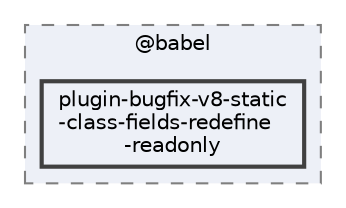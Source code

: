 digraph "pkiclassroomrescheduler/src/main/frontend/node_modules/@babel/plugin-bugfix-v8-static-class-fields-redefine-readonly"
{
 // LATEX_PDF_SIZE
  bgcolor="transparent";
  edge [fontname=Helvetica,fontsize=10,labelfontname=Helvetica,labelfontsize=10];
  node [fontname=Helvetica,fontsize=10,shape=box,height=0.2,width=0.4];
  compound=true
  subgraph clusterdir_bc8070c8b402176472541bb6f0cba6df {
    graph [ bgcolor="#edf0f7", pencolor="grey50", label="@babel", fontname=Helvetica,fontsize=10 style="filled,dashed", URL="dir_bc8070c8b402176472541bb6f0cba6df.html",tooltip=""]
  dir_b6fed1664dd7cf1fcf0b41a26ab20fc9 [label="plugin-bugfix-v8-static\l-class-fields-redefine\l-readonly", fillcolor="#edf0f7", color="grey25", style="filled,bold", URL="dir_b6fed1664dd7cf1fcf0b41a26ab20fc9.html",tooltip=""];
  }
}
